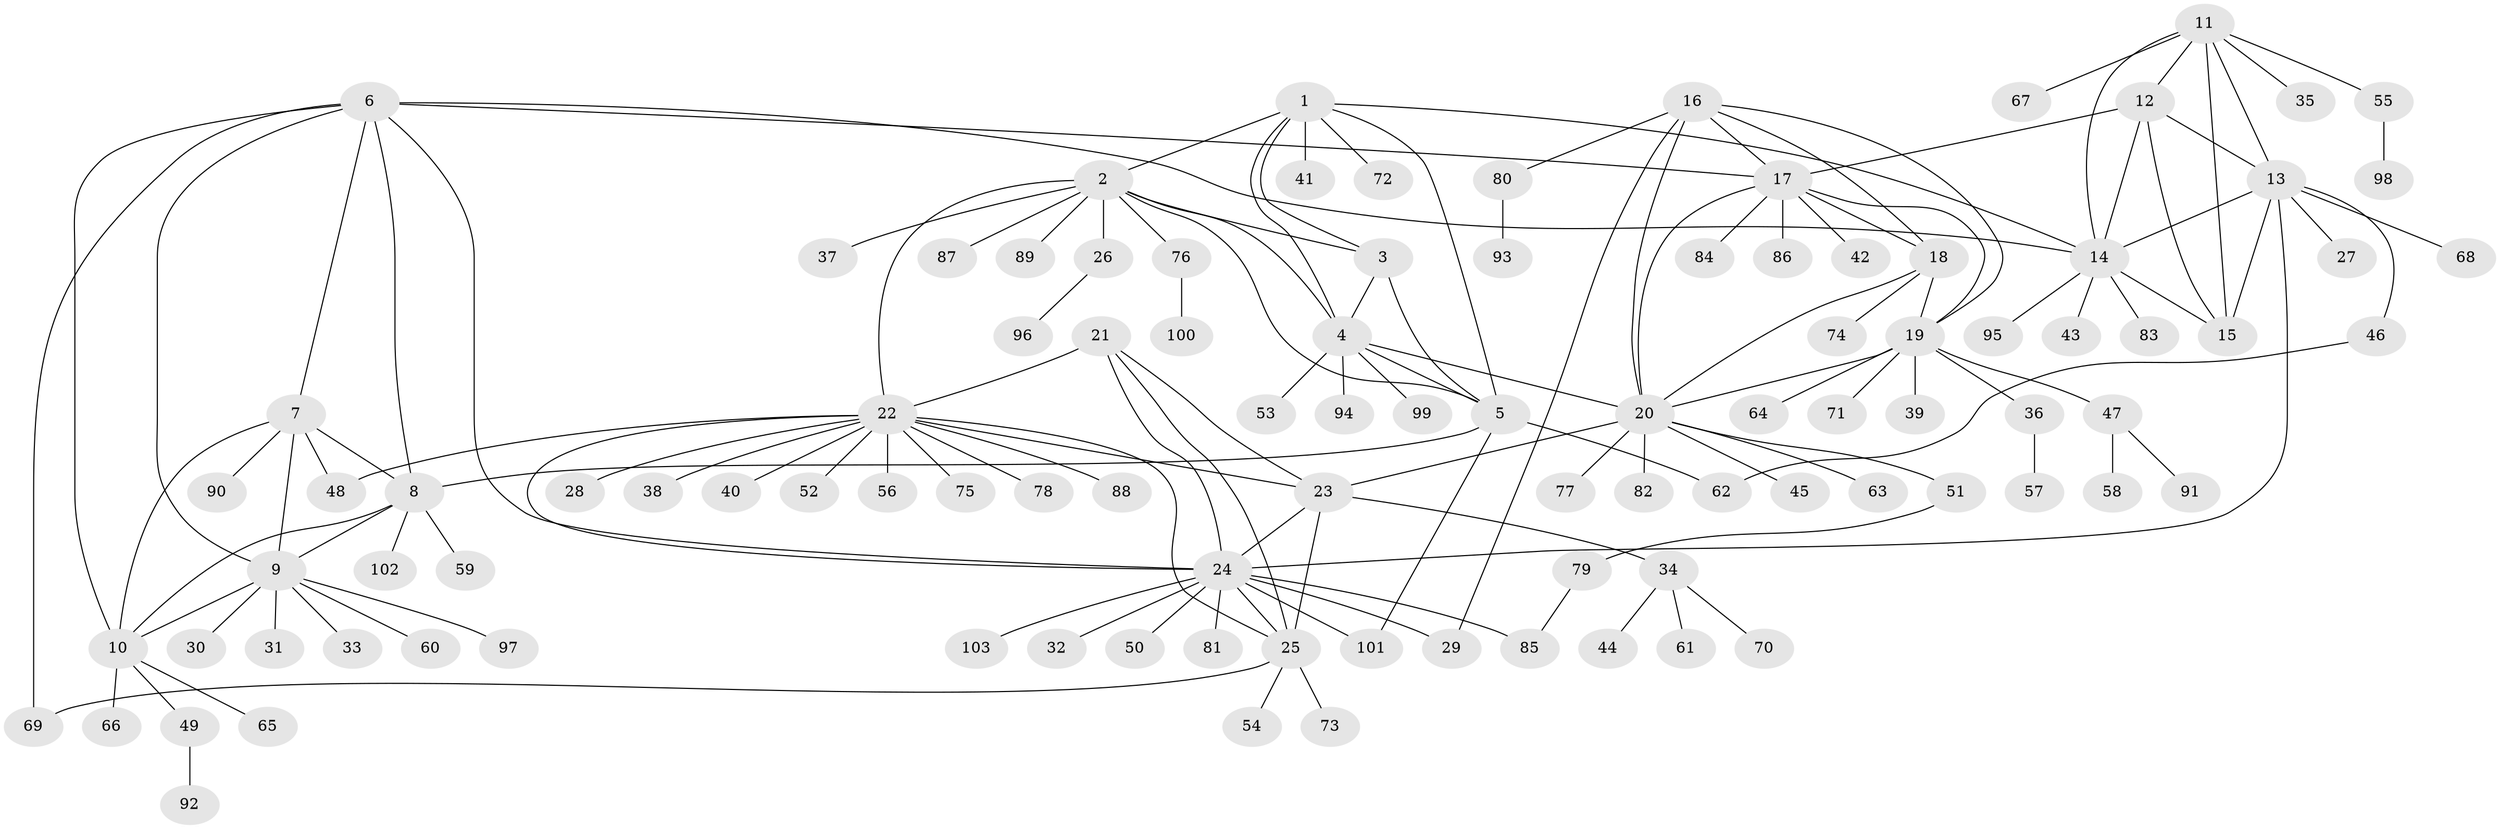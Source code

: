 // Generated by graph-tools (version 1.1) at 2025/37/03/09/25 02:37:44]
// undirected, 103 vertices, 144 edges
graph export_dot {
graph [start="1"]
  node [color=gray90,style=filled];
  1;
  2;
  3;
  4;
  5;
  6;
  7;
  8;
  9;
  10;
  11;
  12;
  13;
  14;
  15;
  16;
  17;
  18;
  19;
  20;
  21;
  22;
  23;
  24;
  25;
  26;
  27;
  28;
  29;
  30;
  31;
  32;
  33;
  34;
  35;
  36;
  37;
  38;
  39;
  40;
  41;
  42;
  43;
  44;
  45;
  46;
  47;
  48;
  49;
  50;
  51;
  52;
  53;
  54;
  55;
  56;
  57;
  58;
  59;
  60;
  61;
  62;
  63;
  64;
  65;
  66;
  67;
  68;
  69;
  70;
  71;
  72;
  73;
  74;
  75;
  76;
  77;
  78;
  79;
  80;
  81;
  82;
  83;
  84;
  85;
  86;
  87;
  88;
  89;
  90;
  91;
  92;
  93;
  94;
  95;
  96;
  97;
  98;
  99;
  100;
  101;
  102;
  103;
  1 -- 2;
  1 -- 3;
  1 -- 4;
  1 -- 5;
  1 -- 14;
  1 -- 41;
  1 -- 72;
  2 -- 3;
  2 -- 4;
  2 -- 5;
  2 -- 22;
  2 -- 26;
  2 -- 37;
  2 -- 76;
  2 -- 87;
  2 -- 89;
  3 -- 4;
  3 -- 5;
  4 -- 5;
  4 -- 20;
  4 -- 53;
  4 -- 94;
  4 -- 99;
  5 -- 8;
  5 -- 62;
  5 -- 101;
  6 -- 7;
  6 -- 8;
  6 -- 9;
  6 -- 10;
  6 -- 14;
  6 -- 17;
  6 -- 24;
  6 -- 69;
  7 -- 8;
  7 -- 9;
  7 -- 10;
  7 -- 48;
  7 -- 90;
  8 -- 9;
  8 -- 10;
  8 -- 59;
  8 -- 102;
  9 -- 10;
  9 -- 30;
  9 -- 31;
  9 -- 33;
  9 -- 60;
  9 -- 97;
  10 -- 49;
  10 -- 65;
  10 -- 66;
  11 -- 12;
  11 -- 13;
  11 -- 14;
  11 -- 15;
  11 -- 35;
  11 -- 55;
  11 -- 67;
  12 -- 13;
  12 -- 14;
  12 -- 15;
  12 -- 17;
  13 -- 14;
  13 -- 15;
  13 -- 24;
  13 -- 27;
  13 -- 46;
  13 -- 68;
  14 -- 15;
  14 -- 43;
  14 -- 83;
  14 -- 95;
  16 -- 17;
  16 -- 18;
  16 -- 19;
  16 -- 20;
  16 -- 29;
  16 -- 80;
  17 -- 18;
  17 -- 19;
  17 -- 20;
  17 -- 42;
  17 -- 84;
  17 -- 86;
  18 -- 19;
  18 -- 20;
  18 -- 74;
  19 -- 20;
  19 -- 36;
  19 -- 39;
  19 -- 47;
  19 -- 64;
  19 -- 71;
  20 -- 23;
  20 -- 45;
  20 -- 51;
  20 -- 63;
  20 -- 77;
  20 -- 82;
  21 -- 22;
  21 -- 23;
  21 -- 24;
  21 -- 25;
  22 -- 23;
  22 -- 24;
  22 -- 25;
  22 -- 28;
  22 -- 38;
  22 -- 40;
  22 -- 48;
  22 -- 52;
  22 -- 56;
  22 -- 75;
  22 -- 78;
  22 -- 88;
  23 -- 24;
  23 -- 25;
  23 -- 34;
  24 -- 25;
  24 -- 29;
  24 -- 32;
  24 -- 50;
  24 -- 81;
  24 -- 85;
  24 -- 101;
  24 -- 103;
  25 -- 54;
  25 -- 69;
  25 -- 73;
  26 -- 96;
  34 -- 44;
  34 -- 61;
  34 -- 70;
  36 -- 57;
  46 -- 62;
  47 -- 58;
  47 -- 91;
  49 -- 92;
  51 -- 79;
  55 -- 98;
  76 -- 100;
  79 -- 85;
  80 -- 93;
}
